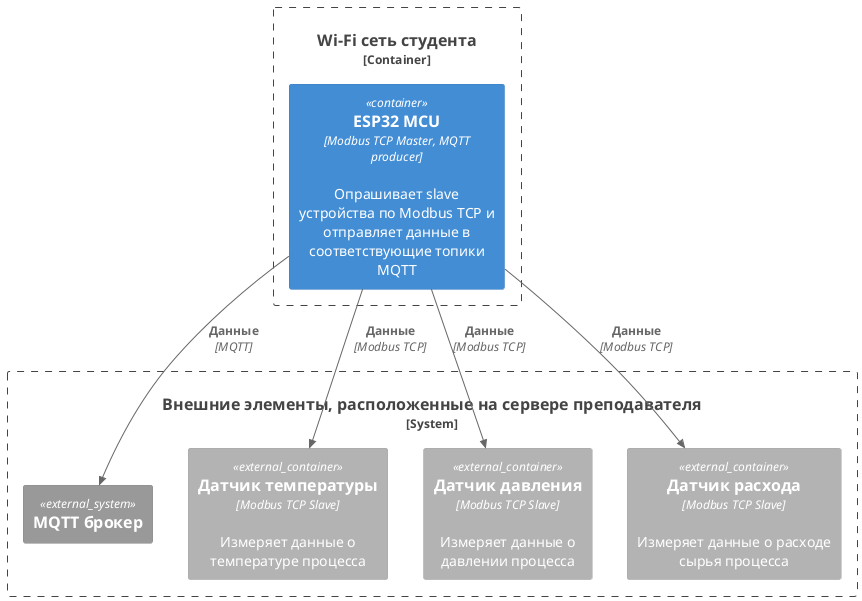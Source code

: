 @startuml Scheme
!include <C4/C4_Container>

Container_Boundary(esp32_area, "Wi-Fi сеть студента"){
    Container(esp32, "ESP32 MCU", "Modbus TCP Master, MQTT producer", "Опрашивает slave устройства по Modbus TCP и отправляет данные в соответствующие топики MQTT")
}

System_Boundary(nodes_area, "Внешние элементы, расположенные на сервере преподавателя") {
    Container_Ext(node1, "Датчик температуры", "Modbus TCP Slave", "Измеряет данные о температуре процесса")
    Container_Ext(node2, "Датчик давления", "Modbus TCP Slave", "Измеряет данные о давлении процесса")
    Container_Ext(node3, "Датчик расхода", "Modbus TCP Slave", "Измеряет данные о расходе сырья процесса")

    System_Ext(mqtt, "MQTT брокер")
}

Rel(esp32, node1, "Данные", "Modbus TCP")
Rel(esp32, node2, "Данные", "Modbus TCP")
Rel(esp32, node3, "Данные", "Modbus TCP")

Rel_R(esp32, mqtt, "Данные", "MQTT")

@enduml
